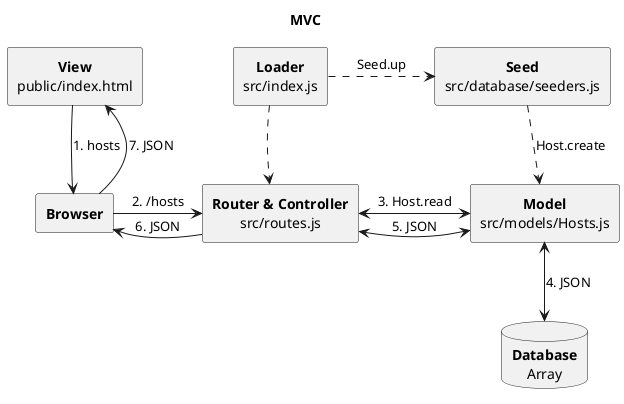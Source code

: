 @startuml
title MVC
hide footbox
skinparam monochrome true
skinparam defaultTextAlignment center

rectangle Browser [
  <b>Browser
]
rectangle View [
  <b>View
  public/index.html
]
rectangle Router [
  <b>Router & Controller
  src/routes.js
]
rectangle Loader [
  <b>Loader
  src/index.js
]
rectangle Seed [
  <b>Seed
  src/database/seeders.js
]
rectangle Model [
  <b>Model
  src/models/Hosts.js
]
database Database [
  <b>Database
  Array
]

View -down[hidden]- Browser
View -down-> Browser: 1. hosts
Browser -right-> Router: 2. /hosts
Router <-right-> Model: 3. Host.read
Model <-down-> Database: 4. JSON
Router <-right-> Model: 5. JSON
Router -left-> Browser : 6. JSON
Browser -up-> View: 7. JSON
Loader .down.> Router
Loader .down[hidden].> Router
Loader .right.> Seed: Seed.up
Seed .down.> Model: Host.create

@enduml
